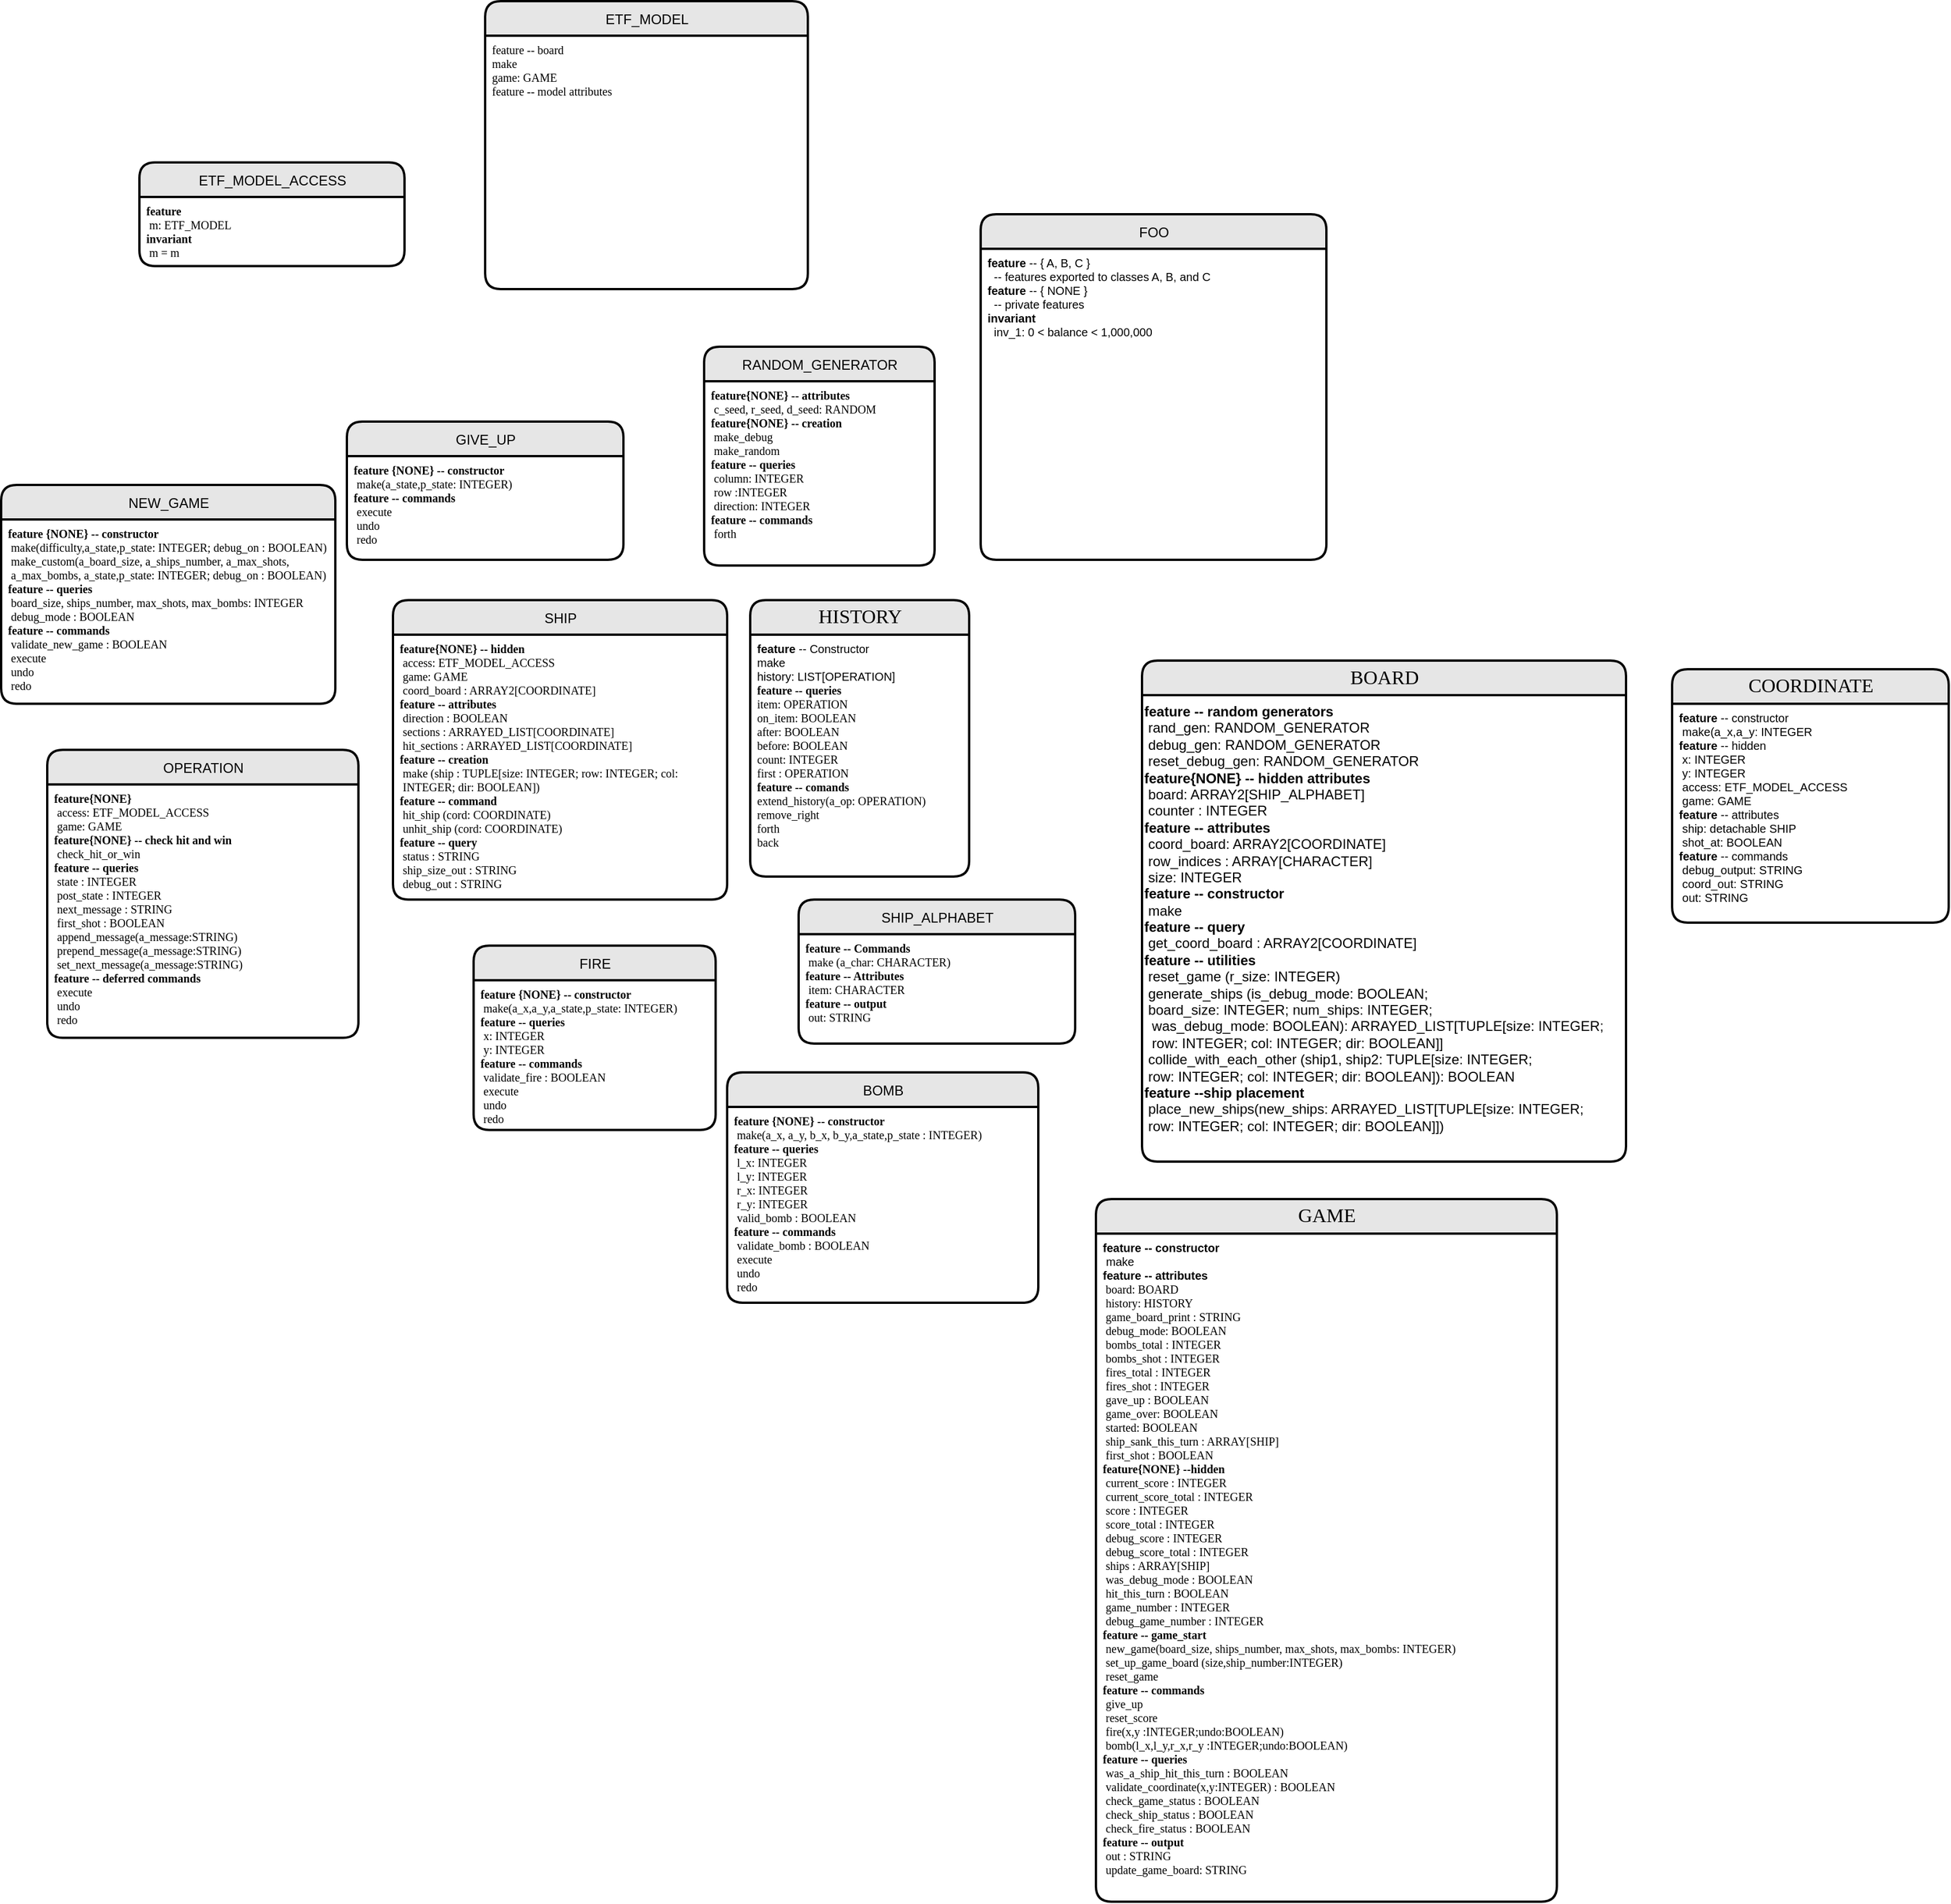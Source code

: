 <mxfile version="10.5.9" type="github"><diagram id="DaFrnIFqdJ5PCn2hUG6H" name="Page-1"><mxGraphModel dx="2601" dy="1666" grid="1" gridSize="10" guides="1" tooltips="1" connect="1" arrows="1" fold="1" page="1" pageScale="1" pageWidth="850" pageHeight="1100" math="0" shadow="0"><root><mxCell id="0"/><mxCell id="1" parent="0"/><mxCell id="niSfOC_myjjckcNXx0bE-1" value="COORDINATE" style="swimlane;html=1;childLayout=stackLayout;horizontal=1;startSize=30;horizontalStack=0;fillColor=#E6E6E6;fontColor=#000000;rounded=1;fontSize=17;fontStyle=0;strokeWidth=2;resizeParent=0;resizeLast=1;shadow=0;dashed=0;align=center;fontFamily=Verdena;" parent="1" vertex="1"><mxGeometry x="600" y="60" width="240" height="220" as="geometry"/></mxCell><mxCell id="niSfOC_myjjckcNXx0bE-2" value="&lt;div&gt;&lt;font face=&quot;Helvetica&quot;&gt;&lt;b&gt;feature&lt;/b&gt; -- constructor&lt;/font&gt;&lt;/div&gt;&lt;div&gt;&lt;font face=&quot;Helvetica&quot;&gt;&amp;nbsp;make(a_x,a_y: INTEGER&lt;/font&gt;&lt;/div&gt;&lt;div&gt;&lt;font face=&quot;Helvetica&quot;&gt;&lt;b&gt;feature&lt;/b&gt; -- hidden&lt;/font&gt;&lt;/div&gt;&lt;div&gt;&lt;font face=&quot;Helvetica&quot;&gt;&amp;nbsp;x: INTEGER&lt;/font&gt;&lt;/div&gt;&lt;div&gt;&lt;font face=&quot;Helvetica&quot;&gt;&amp;nbsp;y: INTEGER&lt;/font&gt;&lt;/div&gt;&lt;div&gt;&lt;font face=&quot;Helvetica&quot;&gt;&amp;nbsp;access: ETF_MODEL_ACCESS&lt;/font&gt;&lt;/div&gt;&lt;div&gt;&lt;font face=&quot;Helvetica&quot;&gt;&amp;nbsp;game: GAME&lt;/font&gt;&lt;/div&gt;&lt;div&gt;&lt;font face=&quot;Helvetica&quot;&gt;&lt;b&gt;feature&lt;/b&gt; -- attributes&lt;/font&gt;&lt;/div&gt;&lt;div&gt;&lt;font face=&quot;Helvetica&quot;&gt;&amp;nbsp;ship: detachable SHIP&lt;/font&gt;&lt;/div&gt;&lt;div&gt;&lt;font face=&quot;Helvetica&quot;&gt;&amp;nbsp;shot_at: BOOLEAN&lt;/font&gt;&lt;/div&gt;&lt;div&gt;&lt;font face=&quot;Helvetica&quot;&gt;&lt;b&gt;feature &lt;/b&gt;-- commands&lt;/font&gt;&lt;/div&gt;&lt;div&gt;&lt;font face=&quot;Helvetica&quot;&gt;&amp;nbsp;debug_output: STRING&lt;/font&gt;&lt;/div&gt;&lt;div&gt;&lt;font face=&quot;Helvetica&quot;&gt;&amp;nbsp;coord_out: STRING&lt;/font&gt;&lt;/div&gt;&lt;div&gt;&lt;font face=&quot;Helvetica&quot;&gt;&amp;nbsp;out: STRING&lt;br&gt;&lt;/font&gt;&lt;/div&gt;&lt;div&gt;&lt;font face=&quot;Helvetica&quot;&gt;&lt;br&gt;&lt;/font&gt;&lt;/div&gt;" style="whiteSpace=wrap;html=1;align=left;strokeColor=none;fillColor=none;spacingLeft=4;fontSize=10;verticalAlign=top;resizable=0;rotatable=0;part=1;fontFamily=Verdena;" parent="niSfOC_myjjckcNXx0bE-1" vertex="1"><mxGeometry y="30" width="240" height="190" as="geometry"/></mxCell><mxCell id="cd5xZybYZarbrtuwJ45G-2" value="BOARD" style="swimlane;html=1;childLayout=stackLayout;horizontal=1;startSize=30;horizontalStack=0;fillColor=#E6E6E6;fontColor=#000000;rounded=1;fontSize=17;fontStyle=0;strokeWidth=2;resizeParent=0;resizeLast=1;shadow=0;dashed=0;align=center;fontFamily=Verdena;" parent="1" vertex="1"><mxGeometry x="140" y="52.5" width="420" height="435" as="geometry"/></mxCell><mxCell id="cd5xZybYZarbrtuwJ45G-4" value="&lt;div&gt;&lt;b&gt;feature -- random generators&lt;/b&gt;&lt;/div&gt;&lt;div&gt;&amp;nbsp;rand_gen: RANDOM_GENERATOR&lt;br&gt;&lt;/div&gt;&lt;div&gt;&amp;nbsp;debug_gen: RANDOM_GENERATOR&lt;br&gt;&lt;/div&gt;&lt;div&gt;&amp;nbsp;reset_debug_gen: RANDOM_GENERATOR&lt;br&gt;&lt;/div&gt;&lt;div&gt;&lt;b&gt;feature{NONE} -- hidden attributes&lt;br&gt;&lt;/b&gt;&lt;/div&gt;&lt;div&gt;&amp;nbsp;board: ARRAY2[SHIP_ALPHABET]&lt;br&gt;&lt;/div&gt;&lt;div&gt;&amp;nbsp;counter : INTEGER&lt;/div&gt;&lt;div&gt;&lt;b&gt;feature -- attributes&lt;/b&gt;&lt;/div&gt;&lt;div&gt;&amp;nbsp;coord_board: ARRAY2[COORDINATE]&lt;/div&gt;&lt;div&gt;&amp;nbsp;row_indices : ARRAY[CHARACTER]&lt;/div&gt;&lt;div&gt;&amp;nbsp;size: INTEGER&lt;/div&gt;&lt;div&gt;&lt;b&gt;feature -- constructor&lt;/b&gt;&lt;/div&gt;&lt;div&gt;&amp;nbsp;make&lt;/div&gt;&lt;div&gt;&lt;b&gt;feature -- query&lt;/b&gt;&lt;/div&gt;&lt;div&gt;&amp;nbsp;get_coord_board : ARRAY2[COORDINATE]&lt;/div&gt;&lt;div&gt;&lt;b&gt;feature -- utilities&lt;/b&gt;&lt;/div&gt;&lt;div&gt;&amp;nbsp;reset_game (r_size: INTEGER)&lt;br&gt;&lt;/div&gt;&lt;div&gt;&amp;nbsp;generate_ships (is_debug_mode: BOOLEAN; &lt;br&gt;&lt;/div&gt;&lt;div&gt;&amp;nbsp;board_size: INTEGER; num_ships: INTEGER;&lt;/div&gt;&lt;div&gt;&amp;nbsp; was_debug_mode: BOOLEAN): ARRAYED_LIST[TUPLE[size: INTEGER;&lt;/div&gt;&lt;div&gt;&amp;nbsp; row: INTEGER; col: INTEGER; dir: BOOLEAN]]&lt;/div&gt;&lt;div&gt;&amp;nbsp;collide_with_each_other (ship1, ship2: TUPLE[size: INTEGER; &lt;br&gt;&lt;/div&gt;&lt;div&gt;&amp;nbsp;row: INTEGER; col: INTEGER; dir: BOOLEAN]): BOOLEAN&lt;/div&gt;&lt;div&gt;&lt;b&gt;feature --ship placement&lt;/b&gt;&lt;/div&gt;&lt;div&gt;&amp;nbsp;place_new_ships(new_ships: ARRAYED_LIST[TUPLE[size: INTEGER; &lt;br&gt;&lt;/div&gt;&lt;div&gt;&amp;nbsp;row: INTEGER; col: INTEGER; dir: BOOLEAN]])&lt;/div&gt;&lt;div&gt;&lt;br&gt;&lt;/div&gt;" style="text;html=1;" parent="cd5xZybYZarbrtuwJ45G-2" vertex="1"><mxGeometry y="30" width="420" height="405" as="geometry"/></mxCell><mxCell id="cd5xZybYZarbrtuwJ45G-8" value="&lt;font style=&quot;font-size: 12px&quot; face=&quot;Helvetica&quot;&gt;FOO&lt;/font&gt;" style="swimlane;html=1;childLayout=stackLayout;horizontal=1;startSize=30;horizontalStack=0;fillColor=#E6E6E6;fontColor=#000000;rounded=1;fontSize=17;fontStyle=0;strokeWidth=2;resizeParent=0;resizeLast=1;shadow=0;dashed=0;align=center;fontFamily=Verdena;" parent="1" vertex="1"><mxGeometry y="-335" width="300" height="300" as="geometry"/></mxCell><mxCell id="cd5xZybYZarbrtuwJ45G-9" value="&lt;font face=&quot;Helvetica&quot;&gt;&lt;b&gt;feature&lt;/b&gt; -- { A, B, C }&lt;br&gt;&amp;nbsp; -- features exported to classes A, B, and C&lt;br&gt;&lt;b&gt;feature&lt;/b&gt; -- { NONE }&lt;br&gt;&amp;nbsp; -- private features&lt;br&gt;&lt;b&gt;invariant&lt;/b&gt;&lt;br&gt;&amp;nbsp; inv_1: 0 &amp;lt; balance &amp;lt; 1,000,000&lt;/font&gt;" style="whiteSpace=wrap;html=1;align=left;strokeColor=none;fillColor=none;spacingLeft=4;fontSize=10;verticalAlign=top;resizable=0;rotatable=0;part=1;fontFamily=Verdena;" parent="cd5xZybYZarbrtuwJ45G-8" vertex="1"><mxGeometry y="30" width="300" height="270" as="geometry"/></mxCell><mxCell id="cd5xZybYZarbrtuwJ45G-6" value="GAME" style="swimlane;html=1;childLayout=stackLayout;horizontal=1;startSize=30;horizontalStack=0;fillColor=#E6E6E6;fontColor=#000000;rounded=1;fontSize=17;fontStyle=0;strokeWidth=2;resizeParent=0;resizeLast=1;shadow=0;dashed=0;align=center;fontFamily=Verdena;" parent="1" vertex="1"><mxGeometry x="100" y="520" width="400" height="610" as="geometry"/></mxCell><mxCell id="cd5xZybYZarbrtuwJ45G-7" value="&lt;div&gt;&lt;font face=&quot;Helvetica&quot;&gt;&lt;b&gt;feature -- constructor&lt;/b&gt;&lt;/font&gt;&lt;/div&gt;&lt;div&gt;&lt;font face=&quot;Helvetica&quot;&gt;&amp;nbsp;make&lt;b&gt;&lt;br&gt;&lt;/b&gt;&lt;/font&gt;&lt;/div&gt;&lt;div&gt;&lt;font face=&quot;Helvetica&quot;&gt;&lt;b&gt;feature -- attributes&lt;br&gt;&lt;/b&gt;&lt;/font&gt;&lt;/div&gt;&lt;div&gt;&amp;nbsp;board: BOARD&lt;/div&gt;&lt;div&gt;&amp;nbsp;history: HISTORY&lt;br&gt;&lt;/div&gt;&lt;div&gt;&amp;nbsp;game_board_print : STRING&lt;/div&gt;&lt;div&gt;&amp;nbsp;debug_mode: BOOLEAN&lt;/div&gt;&lt;div&gt;&amp;nbsp;bombs_total : INTEGER&lt;/div&gt;&lt;div&gt;&amp;nbsp;bombs_shot : INTEGER&lt;br&gt;&amp;nbsp;fires_total : INTEGER&lt;br&gt;&amp;nbsp;fires_shot : INTEGER&lt;/div&gt;&lt;div&gt;&amp;nbsp;gave_up : BOOLEAN&lt;br&gt;&amp;nbsp;game_over: BOOLEAN&lt;br&gt;&amp;nbsp;started: BOOLEAN&lt;br&gt;&lt;/div&gt;&lt;div&gt;&amp;nbsp;ship_sank_this_turn : ARRAY[SHIP]&lt;br&gt;&amp;nbsp;first_shot : BOOLEAN&lt;/div&gt;&lt;div&gt;&lt;b&gt;feature{NONE} --hidden&lt;/b&gt;&lt;br&gt;&amp;nbsp;current_score : INTEGER&lt;br&gt;&amp;nbsp;current_score_total : INTEGER&lt;br&gt;&amp;nbsp;score : INTEGER&lt;br&gt;&amp;nbsp;score_total : INTEGER&lt;br&gt;&amp;nbsp;debug_score : INTEGER&lt;br&gt;&amp;nbsp;debug_score_total : INTEGER&lt;br&gt;&lt;/div&gt;&lt;div&gt;&amp;nbsp;ships : ARRAY[SHIP]&lt;/div&gt;&lt;div&gt;&amp;nbsp;was_debug_mode : BOOLEAN&lt;br&gt;&amp;nbsp;hit_this_turn : BOOLEAN&lt;/div&gt;&lt;div&gt;&amp;nbsp;game_number : INTEGER&lt;br&gt;&amp;nbsp;debug_game_number : INTEGER&lt;/div&gt;&lt;div&gt;&lt;b&gt;feature -- game_start&lt;/b&gt;&lt;br&gt;&amp;nbsp;new_game(board_size, ships_number, max_shots, max_bombs: INTEGER)&lt;br&gt;&lt;/div&gt;&lt;div&gt;&amp;nbsp;set_up_game_board (size,ship_number:INTEGER)&lt;/div&gt;&lt;div&gt;&amp;nbsp;reset_game&lt;br&gt;&lt;/div&gt;&lt;div&gt;&lt;b&gt;feature -- commands&lt;/b&gt;&lt;br&gt;&amp;nbsp;give_up&lt;/div&gt;&lt;div&gt;&amp;nbsp;reset_score&lt;/div&gt;&lt;div&gt;&amp;nbsp;fire(x,y :INTEGER;undo:BOOLEAN)&lt;/div&gt;&lt;div&gt;&amp;nbsp;bomb(l_x,l_y,r_x,r_y :INTEGER;undo:BOOLEAN)&lt;/div&gt;&lt;div&gt;&lt;b&gt;feature -- queries&lt;/b&gt;&lt;br&gt;&amp;nbsp;was_a_ship_hit_this_turn : BOOLEAN&lt;/div&gt;&lt;div&gt;&amp;nbsp;validate_coordinate(x,y:INTEGER) : BOOLEAN&lt;/div&gt;&lt;div&gt;&amp;nbsp;check_game_status : BOOLEAN&lt;/div&gt;&lt;div&gt;&amp;nbsp;check_ship_status : BOOLEAN&lt;/div&gt;&lt;div&gt;&amp;nbsp;check_fire_status : BOOLEAN&lt;/div&gt;&lt;div&gt;&lt;b&gt;feature -- output&lt;/b&gt;&lt;br&gt;&amp;nbsp;out : STRING&lt;/div&gt;&lt;div&gt;&amp;nbsp;update_game_board: STRING&lt;br&gt;&lt;/div&gt;" style="whiteSpace=wrap;html=1;align=left;strokeColor=none;fillColor=none;spacingLeft=4;fontSize=10;verticalAlign=top;resizable=0;rotatable=0;part=1;fontFamily=Verdena;" parent="cd5xZybYZarbrtuwJ45G-6" vertex="1"><mxGeometry y="30" width="400" height="580" as="geometry"/></mxCell><mxCell id="McK5JUbR6J55h7yQEfIe-1" value="&lt;font style=&quot;font-size: 12px&quot; face=&quot;Helvetica&quot;&gt;RANDOM_GENERATOR&lt;/font&gt;" style="swimlane;html=1;childLayout=stackLayout;horizontal=1;startSize=30;horizontalStack=0;fillColor=#E6E6E6;fontColor=#000000;rounded=1;fontSize=17;fontStyle=0;strokeWidth=2;resizeParent=0;resizeLast=1;shadow=0;dashed=0;align=center;fontFamily=Verdena;" vertex="1" parent="1"><mxGeometry x="-240" y="-220" width="200" height="190" as="geometry"/></mxCell><mxCell id="McK5JUbR6J55h7yQEfIe-2" value="&lt;b&gt;feature{NONE} -- attributes&lt;/b&gt;&lt;br&gt;&amp;nbsp;c_seed, r_seed, d_seed: RANDOM&lt;br&gt;&lt;b&gt;feature{NONE} -- creation&lt;/b&gt;&lt;br&gt;&amp;nbsp;make_debug&lt;br&gt;&amp;nbsp;make_random&lt;br&gt;&lt;b&gt;feature -- queries&lt;br&gt;&lt;/b&gt;&amp;nbsp;column: INTEGER&lt;br&gt;&amp;nbsp;row :INTEGER&lt;br&gt;&amp;nbsp;direction: INTEGER&lt;br&gt;&lt;b&gt;feature -- commands&lt;/b&gt;&lt;br&gt;&amp;nbsp;forth&lt;br&gt;" style="whiteSpace=wrap;html=1;align=left;strokeColor=none;fillColor=none;spacingLeft=4;fontSize=10;verticalAlign=top;resizable=0;rotatable=0;part=1;fontFamily=Verdena;" vertex="1" parent="McK5JUbR6J55h7yQEfIe-1"><mxGeometry y="30" width="200" height="160" as="geometry"/></mxCell><mxCell id="McK5JUbR6J55h7yQEfIe-3" value="&lt;font style=&quot;font-size: 12px&quot; face=&quot;Helvetica&quot;&gt;SHIP&lt;/font&gt;" style="swimlane;html=1;childLayout=stackLayout;horizontal=1;startSize=30;horizontalStack=0;fillColor=#E6E6E6;fontColor=#000000;rounded=1;fontSize=17;fontStyle=0;strokeWidth=2;resizeParent=0;resizeLast=1;shadow=0;dashed=0;align=center;fontFamily=Verdena;" vertex="1" parent="1"><mxGeometry x="-510" width="290" height="260" as="geometry"/></mxCell><mxCell id="McK5JUbR6J55h7yQEfIe-4" value="&lt;b&gt;feature{NONE} -- hidden&lt;/b&gt;&lt;br&gt;&amp;nbsp;access: ETF_MODEL_ACCESS&lt;br&gt;&amp;nbsp;game: GAME&lt;br&gt;&amp;nbsp;coord_board : ARRAY2[COORDINATE]&lt;br&gt;&lt;b&gt;feature -- attributes&lt;/b&gt;&lt;br&gt;&lt;div&gt;&amp;nbsp;direction : BOOLEAN&lt;/div&gt;&lt;div&gt;&amp;nbsp;sections : ARRAYED_LIST[COORDINATE]&lt;/div&gt;&lt;div&gt;&amp;nbsp;hit_sections : ARRAYED_LIST[COORDINATE]&lt;/div&gt;&lt;div&gt;&lt;b&gt;feature -- creation&lt;/b&gt;&lt;br&gt;&lt;/div&gt;&lt;div&gt;&amp;nbsp;make (ship : TUPLE[size: INTEGER; row: INTEGER; col: &amp;nbsp; &amp;nbsp;INTEGER; dir: BOOLEAN])&lt;br&gt;&lt;/div&gt;&lt;div&gt;&lt;div&gt;&lt;b&gt;feature -- command&lt;/b&gt;&lt;/div&gt;&lt;div&gt;&amp;nbsp;hit_ship (cord: COORDINATE)&lt;br&gt;&lt;/div&gt;&lt;/div&gt;&lt;div&gt;&amp;nbsp;unhit_ship (cord: COORDINATE)&lt;br&gt;&lt;/div&gt;&lt;div&gt;&lt;div&gt;&lt;b&gt;feature -- query&lt;/b&gt;&lt;/div&gt;&lt;div&gt;&amp;nbsp;status : STRING&lt;br&gt;&lt;/div&gt;&lt;/div&gt;&lt;div&gt;&amp;nbsp;ship_size_out : STRING&lt;br&gt;&lt;/div&gt;&lt;div&gt;&amp;nbsp;debug_out : STRING&lt;br&gt;&lt;/div&gt;&lt;div&gt;&lt;br&gt;&lt;/div&gt;" style="whiteSpace=wrap;html=1;align=left;strokeColor=none;fillColor=none;spacingLeft=4;fontSize=10;verticalAlign=top;resizable=0;rotatable=0;part=1;fontFamily=Verdena;" vertex="1" parent="McK5JUbR6J55h7yQEfIe-3"><mxGeometry y="30" width="290" height="230" as="geometry"/></mxCell><mxCell id="cd5xZybYZarbrtuwJ45G-12" value="HISTORY" style="swimlane;html=1;childLayout=stackLayout;horizontal=1;startSize=30;horizontalStack=0;fillColor=#E6E6E6;fontColor=#000000;rounded=1;fontSize=17;fontStyle=0;strokeWidth=2;resizeParent=0;resizeLast=1;shadow=0;dashed=0;align=center;fontFamily=Verdena;" parent="1" vertex="1"><mxGeometry x="-200" width="190" height="240" as="geometry"/></mxCell><mxCell id="cd5xZybYZarbrtuwJ45G-13" value="&lt;div&gt;&lt;font face=&quot;Helvetica&quot;&gt;&lt;b&gt;feature&lt;/b&gt; -- Constructor&lt;/font&gt;&lt;/div&gt;&lt;div&gt;&lt;font face=&quot;Helvetica&quot;&gt;make&lt;/font&gt;&lt;/div&gt;&lt;div&gt;&lt;font face=&quot;Helvetica&quot;&gt;history: LIST[OPERATION]&lt;br&gt;&lt;/font&gt;&lt;/div&gt;&lt;div&gt;&lt;b&gt;feature -- queries&lt;/b&gt;&lt;/div&gt;&lt;div&gt;item: OPERATION&lt;/div&gt;&lt;div&gt;on_item: BOOLEAN&lt;br&gt;&lt;/div&gt;&lt;div&gt;after: BOOLEAN&lt;br&gt;&lt;/div&gt;&lt;div&gt;before: BOOLEAN&lt;br&gt;&lt;/div&gt;&lt;div&gt;count: INTEGER&lt;br&gt;&lt;/div&gt;&lt;div&gt;first : OPERATION&lt;/div&gt;&lt;div&gt;&lt;b&gt;feature -- comands&lt;/b&gt;&lt;/div&gt;&lt;div&gt;extend_history(a_op: OPERATION)&lt;br&gt;&lt;/div&gt;&lt;div&gt;remove_right&lt;/div&gt;&lt;div&gt;forth&lt;br&gt;&lt;/div&gt;&lt;div&gt;back&lt;br&gt;&lt;/div&gt;" style="whiteSpace=wrap;html=1;align=left;strokeColor=none;fillColor=none;spacingLeft=4;fontSize=10;verticalAlign=top;resizable=0;rotatable=0;part=1;fontFamily=Verdena;" parent="cd5xZybYZarbrtuwJ45G-12" vertex="1"><mxGeometry y="30" width="190" height="210" as="geometry"/></mxCell><mxCell id="McK5JUbR6J55h7yQEfIe-5" value="&lt;font style=&quot;font-size: 12px&quot; face=&quot;Helvetica&quot;&gt;SHIP_ALPHABET&lt;/font&gt;" style="swimlane;html=1;childLayout=stackLayout;horizontal=1;startSize=30;horizontalStack=0;fillColor=#E6E6E6;fontColor=#000000;rounded=1;fontSize=17;fontStyle=0;strokeWidth=2;resizeParent=0;resizeLast=1;shadow=0;dashed=0;align=center;fontFamily=Verdena;" vertex="1" parent="1"><mxGeometry x="-158" y="260" width="240" height="125" as="geometry"/></mxCell><mxCell id="McK5JUbR6J55h7yQEfIe-6" value="&lt;b&gt;feature -- Commands&lt;br&gt;&lt;/b&gt;&amp;nbsp;make (a_char: CHARACTER)&lt;br&gt;&lt;b&gt;feature -- Attributes&lt;/b&gt;&lt;br&gt;&amp;nbsp;item: CHARACTER&lt;br&gt;&lt;b&gt;feature -- output&lt;/b&gt;&lt;br&gt;&amp;nbsp;out: STRING&lt;br&gt;&lt;font face=&quot;Helvetica&quot;&gt;&lt;br&gt;&lt;/font&gt;" style="whiteSpace=wrap;html=1;align=left;strokeColor=none;fillColor=none;spacingLeft=4;fontSize=10;verticalAlign=top;resizable=0;rotatable=0;part=1;fontFamily=Verdena;" vertex="1" parent="McK5JUbR6J55h7yQEfIe-5"><mxGeometry y="30" width="240" height="95" as="geometry"/></mxCell><mxCell id="McK5JUbR6J55h7yQEfIe-7" value="&lt;font face=&quot;Helvetica&quot;&gt;&lt;span style=&quot;font-size: 12px&quot;&gt;BOMB&lt;/span&gt;&lt;/font&gt;" style="swimlane;html=1;childLayout=stackLayout;horizontal=1;startSize=30;horizontalStack=0;fillColor=#E6E6E6;fontColor=#000000;rounded=1;fontSize=17;fontStyle=0;strokeWidth=2;resizeParent=0;resizeLast=1;shadow=0;dashed=0;align=center;fontFamily=Verdena;" vertex="1" parent="1"><mxGeometry x="-220" y="410" width="270" height="200" as="geometry"/></mxCell><mxCell id="McK5JUbR6J55h7yQEfIe-8" value="&lt;b&gt;feature {NONE} -- constructor&lt;/b&gt;&lt;br&gt;&amp;nbsp;make(a_x, a_y, b_x, b_y,a_state,p_state : INTEGER)&lt;br&gt;&lt;div&gt;&lt;b&gt;feature -- queries&lt;/b&gt;&lt;/div&gt;&lt;div&gt;&amp;nbsp;l_x: INTEGER&lt;/div&gt;&lt;div&gt;&amp;nbsp;l_y: INTEGER&lt;/div&gt;&lt;div&gt;&amp;nbsp;r_x: INTEGER&lt;/div&gt;&lt;div&gt;&amp;nbsp;r_y: INTEGER&lt;/div&gt;&lt;div&gt;&amp;nbsp;valid_bomb : BOOLEAN&lt;/div&gt;&lt;div&gt;&lt;b&gt;feature -- commands&lt;/b&gt;&lt;br&gt;&lt;/div&gt;&lt;div&gt;&amp;nbsp;validate_bomb : BOOLEAN&lt;br&gt;&lt;/div&gt;&lt;div&gt;&amp;nbsp;execute&lt;br&gt;&lt;/div&gt;&lt;div&gt;&amp;nbsp;undo&lt;br&gt;&lt;/div&gt;&lt;div&gt;&amp;nbsp;redo&lt;br&gt;&lt;/div&gt;" style="whiteSpace=wrap;html=1;align=left;strokeColor=none;fillColor=none;spacingLeft=4;fontSize=10;verticalAlign=top;resizable=0;rotatable=0;part=1;fontFamily=Verdena;" vertex="1" parent="McK5JUbR6J55h7yQEfIe-7"><mxGeometry y="30" width="270" height="170" as="geometry"/></mxCell><mxCell id="McK5JUbR6J55h7yQEfIe-9" value="&lt;font style=&quot;font-size: 12px&quot; face=&quot;Helvetica&quot;&gt;FIRE&lt;/font&gt;" style="swimlane;html=1;childLayout=stackLayout;horizontal=1;startSize=30;horizontalStack=0;fillColor=#E6E6E6;fontColor=#000000;rounded=1;fontSize=17;fontStyle=0;strokeWidth=2;resizeParent=0;resizeLast=1;shadow=0;dashed=0;align=center;fontFamily=Verdena;" vertex="1" parent="1"><mxGeometry x="-440" y="300" width="210" height="160" as="geometry"/></mxCell><mxCell id="McK5JUbR6J55h7yQEfIe-10" value="&lt;b&gt;feature {NONE} -- constructor&lt;/b&gt;&lt;br&gt;&amp;nbsp;make(a_x,a_y,a_state,p_state: INTEGER)&lt;br&gt;&lt;div&gt;&lt;b&gt;feature -- queries&lt;/b&gt;&lt;/div&gt;&lt;div&gt;&amp;nbsp;x: INTEGER&lt;/div&gt;&lt;div&gt;&amp;nbsp;y: INTEGER&lt;/div&gt;&lt;div&gt;&lt;b&gt;feature -- commands&lt;/b&gt;&lt;br&gt;&lt;/div&gt;&lt;div&gt;&amp;nbsp;validate_fire : BOOLEAN&lt;br&gt;&lt;/div&gt;&lt;div&gt;&amp;nbsp;execute&lt;br&gt;&lt;/div&gt;&lt;div&gt;&amp;nbsp;undo&lt;br&gt;&lt;/div&gt;&lt;div&gt;&amp;nbsp;redo&lt;br&gt;&lt;/div&gt;" style="whiteSpace=wrap;html=1;align=left;strokeColor=none;fillColor=none;spacingLeft=4;fontSize=10;verticalAlign=top;resizable=0;rotatable=0;part=1;fontFamily=Verdena;" vertex="1" parent="McK5JUbR6J55h7yQEfIe-9"><mxGeometry y="30" width="210" height="130" as="geometry"/></mxCell><mxCell id="McK5JUbR6J55h7yQEfIe-11" value="&lt;font style=&quot;font-size: 12px&quot; face=&quot;Helvetica&quot;&gt;GIVE_UP&lt;/font&gt;" style="swimlane;html=1;childLayout=stackLayout;horizontal=1;startSize=30;horizontalStack=0;fillColor=#E6E6E6;fontColor=#000000;rounded=1;fontSize=17;fontStyle=0;strokeWidth=2;resizeParent=0;resizeLast=1;shadow=0;dashed=0;align=center;fontFamily=Verdena;" vertex="1" parent="1"><mxGeometry x="-550" y="-155" width="240" height="120" as="geometry"/></mxCell><mxCell id="McK5JUbR6J55h7yQEfIe-12" value="&lt;b&gt;feature {NONE} -- constructor&lt;/b&gt;&lt;br&gt;&amp;nbsp;make(a_state,p_state: INTEGER)&lt;br&gt;&lt;b&gt;feature -- commands&lt;/b&gt;&lt;br&gt;&amp;nbsp;execute&lt;br&gt;&amp;nbsp;undo&lt;br&gt;&amp;nbsp;redo&lt;br&gt;" style="whiteSpace=wrap;html=1;align=left;strokeColor=none;fillColor=none;spacingLeft=4;fontSize=10;verticalAlign=top;resizable=0;rotatable=0;part=1;fontFamily=Verdena;" vertex="1" parent="McK5JUbR6J55h7yQEfIe-11"><mxGeometry y="30" width="240" height="90" as="geometry"/></mxCell><mxCell id="McK5JUbR6J55h7yQEfIe-13" value="&lt;font style=&quot;font-size: 12px&quot; face=&quot;Helvetica&quot;&gt;NEW_GAME&lt;/font&gt;" style="swimlane;html=1;childLayout=stackLayout;horizontal=1;startSize=30;horizontalStack=0;fillColor=#E6E6E6;fontColor=#000000;rounded=1;fontSize=17;fontStyle=0;strokeWidth=2;resizeParent=0;resizeLast=1;shadow=0;dashed=0;align=center;fontFamily=Verdena;" vertex="1" parent="1"><mxGeometry x="-850" y="-100" width="290" height="190" as="geometry"/></mxCell><mxCell id="McK5JUbR6J55h7yQEfIe-14" value="&lt;b&gt;feature {NONE} -- constructor&lt;/b&gt;&lt;br&gt;&amp;nbsp;make(difficulty,a_state,p_state: INTEGER; debug_on : BOOLEAN)&lt;br&gt;&amp;nbsp;make_custom(a_board_size, a_ships_number, a_max_shots, &amp;nbsp;a_max_bombs, a_state,p_state: INTEGER; debug_on : BOOLEAN)&lt;br&gt;&lt;div&gt;&lt;b&gt;feature -- queries&lt;/b&gt;&lt;/div&gt;&lt;div&gt;&amp;nbsp;board_size, ships_number, max_shots, max_bombs: INTEGER&lt;/div&gt;&lt;div&gt;&amp;nbsp;debug_mode : BOOLEAN&lt;/div&gt;&lt;div&gt;&lt;b&gt;feature -- commands&lt;/b&gt;&lt;br&gt;&lt;/div&gt;&lt;div&gt;&amp;nbsp;validate_new_game : BOOLEAN&lt;br&gt;&lt;/div&gt;&lt;div&gt;&amp;nbsp;execute&lt;br&gt;&lt;/div&gt;&lt;div&gt;&amp;nbsp;undo&lt;br&gt;&lt;/div&gt;&lt;div&gt;&amp;nbsp;redo&lt;br&gt;&lt;/div&gt;&lt;div&gt;&lt;br&gt;&lt;/div&gt;" style="whiteSpace=wrap;html=1;align=left;strokeColor=none;fillColor=none;spacingLeft=4;fontSize=10;verticalAlign=top;resizable=0;rotatable=0;part=1;fontFamily=Verdena;" vertex="1" parent="McK5JUbR6J55h7yQEfIe-13"><mxGeometry y="30" width="290" height="160" as="geometry"/></mxCell><mxCell id="McK5JUbR6J55h7yQEfIe-15" value="&lt;font style=&quot;font-size: 12px&quot; face=&quot;Helvetica&quot;&gt;OPERATION&lt;/font&gt;" style="swimlane;html=1;childLayout=stackLayout;horizontal=1;startSize=30;horizontalStack=0;fillColor=#E6E6E6;fontColor=#000000;rounded=1;fontSize=17;fontStyle=0;strokeWidth=2;resizeParent=0;resizeLast=1;shadow=0;dashed=0;align=center;fontFamily=Verdena;" vertex="1" parent="1"><mxGeometry x="-810" y="130" width="270" height="250" as="geometry"/></mxCell><mxCell id="McK5JUbR6J55h7yQEfIe-16" value="&lt;div&gt;&lt;b&gt;feature{NONE}&lt;/b&gt;&lt;/div&gt;&lt;div&gt;&amp;nbsp;access: ETF_MODEL_ACCESS&lt;br&gt;&lt;/div&gt;&lt;div&gt;&amp;nbsp;game: GAME&lt;br&gt;&lt;/div&gt;&lt;div&gt;&lt;b&gt;feature{NONE} -- check hit and win&lt;/b&gt;&lt;br&gt;&lt;/div&gt;&lt;div&gt;&amp;nbsp;check_hit_or_win&lt;br&gt;&lt;/div&gt;&lt;div&gt;&lt;div&gt;&lt;b&gt;feature -- queries&lt;/b&gt;&lt;/div&gt;&lt;div&gt;&amp;nbsp;state : INTEGER&lt;/div&gt;&lt;div&gt;&amp;nbsp;post_state : INTEGER&lt;/div&gt;&lt;div&gt;&amp;nbsp;next_message : STRING&lt;/div&gt;&lt;div&gt;&amp;nbsp;first_shot : BOOLEAN&lt;/div&gt;&lt;div&gt;&amp;nbsp;append_message(a_message:STRING)&lt;/div&gt;&lt;/div&gt;&lt;div&gt;&amp;nbsp;prepend_message(a_message:STRING)&lt;br&gt;&lt;/div&gt;&lt;div&gt;&amp;nbsp;set_next_message(a_message:STRING)&lt;br&gt;&lt;/div&gt;&lt;div&gt;&lt;b&gt;feature -- deferred commands&lt;/b&gt;&lt;br&gt;&lt;/div&gt;&lt;div&gt;&amp;nbsp;execute&lt;br&gt;&lt;/div&gt;&lt;div&gt;&amp;nbsp;undo&lt;br&gt;&lt;/div&gt;&lt;div&gt;&amp;nbsp;redo&lt;br&gt;&lt;/div&gt;" style="whiteSpace=wrap;html=1;align=left;strokeColor=none;fillColor=none;spacingLeft=4;fontSize=10;verticalAlign=top;resizable=0;rotatable=0;part=1;fontFamily=Verdena;" vertex="1" parent="McK5JUbR6J55h7yQEfIe-15"><mxGeometry y="30" width="270" height="220" as="geometry"/></mxCell><mxCell id="McK5JUbR6J55h7yQEfIe-17" value="&lt;font style=&quot;font-size: 12px&quot; face=&quot;Helvetica&quot;&gt;ETF_MODEL_ACCESS&lt;/font&gt;" style="swimlane;html=1;childLayout=stackLayout;horizontal=1;startSize=30;horizontalStack=0;fillColor=#E6E6E6;fontColor=#000000;rounded=1;fontSize=17;fontStyle=0;strokeWidth=2;resizeParent=0;resizeLast=1;shadow=0;dashed=0;align=center;fontFamily=Verdena;" vertex="1" parent="1"><mxGeometry x="-730" y="-380" width="230" height="90" as="geometry"/></mxCell><mxCell id="McK5JUbR6J55h7yQEfIe-18" value="&lt;div&gt;&lt;b&gt;feature&lt;/b&gt;&lt;/div&gt;&lt;div&gt;&amp;nbsp;m: ETF_MODEL&lt;/div&gt;&lt;div&gt;&lt;div&gt;&lt;b&gt;invariant&lt;/b&gt;&lt;/div&gt;&lt;div&gt;&amp;nbsp;m = m&lt;/div&gt;&lt;/div&gt;" style="whiteSpace=wrap;html=1;align=left;strokeColor=none;fillColor=none;spacingLeft=4;fontSize=10;verticalAlign=top;resizable=0;rotatable=0;part=1;fontFamily=Verdena;" vertex="1" parent="McK5JUbR6J55h7yQEfIe-17"><mxGeometry y="30" width="230" height="60" as="geometry"/></mxCell><mxCell id="McK5JUbR6J55h7yQEfIe-19" value="&lt;font style=&quot;font-size: 12px&quot; face=&quot;Helvetica&quot;&gt;ETF_MODEL&lt;/font&gt;" style="swimlane;html=1;childLayout=stackLayout;horizontal=1;startSize=30;horizontalStack=0;fillColor=#E6E6E6;fontColor=#000000;rounded=1;fontSize=17;fontStyle=0;strokeWidth=2;resizeParent=0;resizeLast=1;shadow=0;dashed=0;align=center;fontFamily=Verdena;" vertex="1" parent="1"><mxGeometry x="-430" y="-520" width="280" height="250" as="geometry"/></mxCell><mxCell id="McK5JUbR6J55h7yQEfIe-20" value="feature -- board&lt;br&gt;make&lt;br&gt;game: GAME&lt;br&gt;feature -- model attributes&lt;br&gt;" style="whiteSpace=wrap;html=1;align=left;strokeColor=none;fillColor=none;spacingLeft=4;fontSize=10;verticalAlign=top;resizable=0;rotatable=0;part=1;fontFamily=Verdena;" vertex="1" parent="McK5JUbR6J55h7yQEfIe-19"><mxGeometry y="30" width="280" height="220" as="geometry"/></mxCell></root></mxGraphModel></diagram></mxfile>